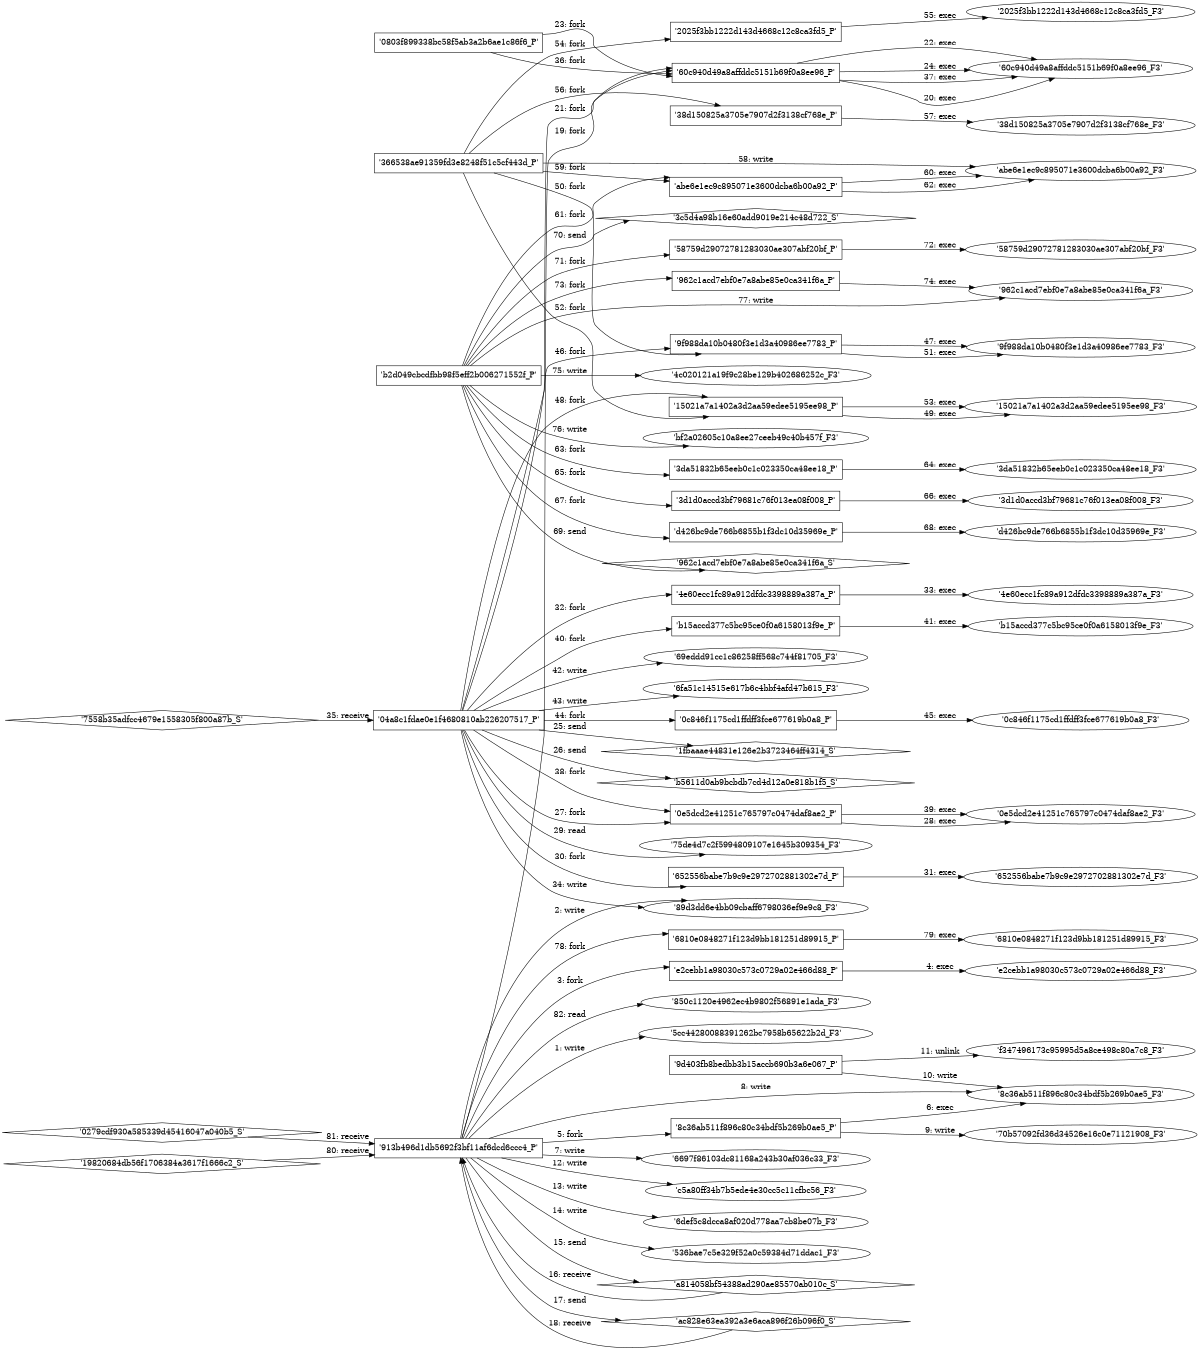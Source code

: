 digraph "D:\Learning\Paper\apt\基于CTI的攻击预警\Dataset\攻击图\ASGfromALLCTI\Advanced Mobile Malware Campaign in India uses Malicious MDM.dot" {
rankdir="LR"
size="9"
fixedsize="false"
splines="true"
nodesep=0.3
ranksep=0
fontsize=10
overlap="scalexy"
engine= "neato"
	"'5cc44280088391262bc7958b65622b2d_F3'" [node_type=file shape=ellipse]
	"'913b496d1db5692f3bf11af6dcd6ccc4_P'" [node_type=Process shape=box]
	"'913b496d1db5692f3bf11af6dcd6ccc4_P'" -> "'5cc44280088391262bc7958b65622b2d_F3'" [label="1: write"]
	"'89d3dd6e4bb09cbaff6798036ef9e9c8_F3'" [node_type=file shape=ellipse]
	"'913b496d1db5692f3bf11af6dcd6ccc4_P'" [node_type=Process shape=box]
	"'913b496d1db5692f3bf11af6dcd6ccc4_P'" -> "'89d3dd6e4bb09cbaff6798036ef9e9c8_F3'" [label="2: write"]
	"'913b496d1db5692f3bf11af6dcd6ccc4_P'" [node_type=Process shape=box]
	"'e2cebb1a98030c573c0729a02e466d88_P'" [node_type=Process shape=box]
	"'913b496d1db5692f3bf11af6dcd6ccc4_P'" -> "'e2cebb1a98030c573c0729a02e466d88_P'" [label="3: fork"]
	"'e2cebb1a98030c573c0729a02e466d88_P'" [node_type=Process shape=box]
	"'e2cebb1a98030c573c0729a02e466d88_F3'" [node_type=File shape=ellipse]
	"'e2cebb1a98030c573c0729a02e466d88_P'" -> "'e2cebb1a98030c573c0729a02e466d88_F3'" [label="4: exec"]
	"'913b496d1db5692f3bf11af6dcd6ccc4_P'" [node_type=Process shape=box]
	"'8c36ab511f896c80c34bdf5b269b0ae5_P'" [node_type=Process shape=box]
	"'913b496d1db5692f3bf11af6dcd6ccc4_P'" -> "'8c36ab511f896c80c34bdf5b269b0ae5_P'" [label="5: fork"]
	"'8c36ab511f896c80c34bdf5b269b0ae5_P'" [node_type=Process shape=box]
	"'8c36ab511f896c80c34bdf5b269b0ae5_F3'" [node_type=File shape=ellipse]
	"'8c36ab511f896c80c34bdf5b269b0ae5_P'" -> "'8c36ab511f896c80c34bdf5b269b0ae5_F3'" [label="6: exec"]
	"'6697f86103dc81168a243b30af036c33_F3'" [node_type=file shape=ellipse]
	"'913b496d1db5692f3bf11af6dcd6ccc4_P'" [node_type=Process shape=box]
	"'913b496d1db5692f3bf11af6dcd6ccc4_P'" -> "'6697f86103dc81168a243b30af036c33_F3'" [label="7: write"]
	"'8c36ab511f896c80c34bdf5b269b0ae5_F3'" [node_type=file shape=ellipse]
	"'913b496d1db5692f3bf11af6dcd6ccc4_P'" [node_type=Process shape=box]
	"'913b496d1db5692f3bf11af6dcd6ccc4_P'" -> "'8c36ab511f896c80c34bdf5b269b0ae5_F3'" [label="8: write"]
	"'70b57092fd36d34526e16c0e71121908_F3'" [node_type=file shape=ellipse]
	"'8c36ab511f896c80c34bdf5b269b0ae5_P'" [node_type=Process shape=box]
	"'8c36ab511f896c80c34bdf5b269b0ae5_P'" -> "'70b57092fd36d34526e16c0e71121908_F3'" [label="9: write"]
	"'8c36ab511f896c80c34bdf5b269b0ae5_F3'" [node_type=file shape=ellipse]
	"'9d403fb8bedbb3b15accb690b3a6e067_P'" [node_type=Process shape=box]
	"'9d403fb8bedbb3b15accb690b3a6e067_P'" -> "'8c36ab511f896c80c34bdf5b269b0ae5_F3'" [label="10: write"]
	"'f347496173c95995d5a8ce498c80a7c8_F3'" [node_type=file shape=ellipse]
	"'9d403fb8bedbb3b15accb690b3a6e067_P'" [node_type=Process shape=box]
	"'9d403fb8bedbb3b15accb690b3a6e067_P'" -> "'f347496173c95995d5a8ce498c80a7c8_F3'" [label="11: unlink"]
	"'c5a80ff34b7b5ede4e30cc5c11cfbc56_F3'" [node_type=file shape=ellipse]
	"'913b496d1db5692f3bf11af6dcd6ccc4_P'" [node_type=Process shape=box]
	"'913b496d1db5692f3bf11af6dcd6ccc4_P'" -> "'c5a80ff34b7b5ede4e30cc5c11cfbc56_F3'" [label="12: write"]
	"'6def5c8dcca8af020d778aa7cb8be07b_F3'" [node_type=file shape=ellipse]
	"'913b496d1db5692f3bf11af6dcd6ccc4_P'" [node_type=Process shape=box]
	"'913b496d1db5692f3bf11af6dcd6ccc4_P'" -> "'6def5c8dcca8af020d778aa7cb8be07b_F3'" [label="13: write"]
	"'536bae7c5e329f52a0c59384d71ddac1_F3'" [node_type=file shape=ellipse]
	"'913b496d1db5692f3bf11af6dcd6ccc4_P'" [node_type=Process shape=box]
	"'913b496d1db5692f3bf11af6dcd6ccc4_P'" -> "'536bae7c5e329f52a0c59384d71ddac1_F3'" [label="14: write"]
	"'a814058bf54388ad290ae85570ab010c_S'" [node_type=Socket shape=diamond]
	"'913b496d1db5692f3bf11af6dcd6ccc4_P'" [node_type=Process shape=box]
	"'913b496d1db5692f3bf11af6dcd6ccc4_P'" -> "'a814058bf54388ad290ae85570ab010c_S'" [label="15: send"]
	"'a814058bf54388ad290ae85570ab010c_S'" -> "'913b496d1db5692f3bf11af6dcd6ccc4_P'" [label="16: receive"]
	"'ac828e63ea392a3e6aca896f26b096f0_S'" [node_type=Socket shape=diamond]
	"'913b496d1db5692f3bf11af6dcd6ccc4_P'" [node_type=Process shape=box]
	"'913b496d1db5692f3bf11af6dcd6ccc4_P'" -> "'ac828e63ea392a3e6aca896f26b096f0_S'" [label="17: send"]
	"'ac828e63ea392a3e6aca896f26b096f0_S'" -> "'913b496d1db5692f3bf11af6dcd6ccc4_P'" [label="18: receive"]
	"'913b496d1db5692f3bf11af6dcd6ccc4_P'" [node_type=Process shape=box]
	"'60c940d49a8affddc5151b69f0a8ee96_P'" [node_type=Process shape=box]
	"'913b496d1db5692f3bf11af6dcd6ccc4_P'" -> "'60c940d49a8affddc5151b69f0a8ee96_P'" [label="19: fork"]
	"'60c940d49a8affddc5151b69f0a8ee96_P'" [node_type=Process shape=box]
	"'60c940d49a8affddc5151b69f0a8ee96_F3'" [node_type=File shape=ellipse]
	"'60c940d49a8affddc5151b69f0a8ee96_P'" -> "'60c940d49a8affddc5151b69f0a8ee96_F3'" [label="20: exec"]
	"'04a8c1fdae0e1f4680810ab226207517_P'" [node_type=Process shape=box]
	"'60c940d49a8affddc5151b69f0a8ee96_P'" [node_type=Process shape=box]
	"'04a8c1fdae0e1f4680810ab226207517_P'" -> "'60c940d49a8affddc5151b69f0a8ee96_P'" [label="21: fork"]
	"'60c940d49a8affddc5151b69f0a8ee96_P'" [node_type=Process shape=box]
	"'60c940d49a8affddc5151b69f0a8ee96_F3'" [node_type=File shape=ellipse]
	"'60c940d49a8affddc5151b69f0a8ee96_P'" -> "'60c940d49a8affddc5151b69f0a8ee96_F3'" [label="22: exec"]
	"'0803f899338bc58f5ab3a2b6ae1c86f6_P'" [node_type=Process shape=box]
	"'60c940d49a8affddc5151b69f0a8ee96_P'" [node_type=Process shape=box]
	"'0803f899338bc58f5ab3a2b6ae1c86f6_P'" -> "'60c940d49a8affddc5151b69f0a8ee96_P'" [label="23: fork"]
	"'60c940d49a8affddc5151b69f0a8ee96_P'" [node_type=Process shape=box]
	"'60c940d49a8affddc5151b69f0a8ee96_F3'" [node_type=File shape=ellipse]
	"'60c940d49a8affddc5151b69f0a8ee96_P'" -> "'60c940d49a8affddc5151b69f0a8ee96_F3'" [label="24: exec"]
	"'1fbaaae44831e126e2b3723464ff4314_S'" [node_type=Socket shape=diamond]
	"'04a8c1fdae0e1f4680810ab226207517_P'" [node_type=Process shape=box]
	"'04a8c1fdae0e1f4680810ab226207517_P'" -> "'1fbaaae44831e126e2b3723464ff4314_S'" [label="25: send"]
	"'b5611d0ab9bcbdb7cd4d12a0e818b1f5_S'" [node_type=Socket shape=diamond]
	"'04a8c1fdae0e1f4680810ab226207517_P'" [node_type=Process shape=box]
	"'04a8c1fdae0e1f4680810ab226207517_P'" -> "'b5611d0ab9bcbdb7cd4d12a0e818b1f5_S'" [label="26: send"]
	"'04a8c1fdae0e1f4680810ab226207517_P'" [node_type=Process shape=box]
	"'0e5dcd2e41251c765797c0474daf8ae2_P'" [node_type=Process shape=box]
	"'04a8c1fdae0e1f4680810ab226207517_P'" -> "'0e5dcd2e41251c765797c0474daf8ae2_P'" [label="27: fork"]
	"'0e5dcd2e41251c765797c0474daf8ae2_P'" [node_type=Process shape=box]
	"'0e5dcd2e41251c765797c0474daf8ae2_F3'" [node_type=File shape=ellipse]
	"'0e5dcd2e41251c765797c0474daf8ae2_P'" -> "'0e5dcd2e41251c765797c0474daf8ae2_F3'" [label="28: exec"]
	"'75de4d7c2f5994809107e1645b309354_F3'" [node_type=file shape=ellipse]
	"'04a8c1fdae0e1f4680810ab226207517_P'" [node_type=Process shape=box]
	"'04a8c1fdae0e1f4680810ab226207517_P'" -> "'75de4d7c2f5994809107e1645b309354_F3'" [label="29: read"]
	"'04a8c1fdae0e1f4680810ab226207517_P'" [node_type=Process shape=box]
	"'652556babe7b9c9e2972702881302e7d_P'" [node_type=Process shape=box]
	"'04a8c1fdae0e1f4680810ab226207517_P'" -> "'652556babe7b9c9e2972702881302e7d_P'" [label="30: fork"]
	"'652556babe7b9c9e2972702881302e7d_P'" [node_type=Process shape=box]
	"'652556babe7b9c9e2972702881302e7d_F3'" [node_type=File shape=ellipse]
	"'652556babe7b9c9e2972702881302e7d_P'" -> "'652556babe7b9c9e2972702881302e7d_F3'" [label="31: exec"]
	"'04a8c1fdae0e1f4680810ab226207517_P'" [node_type=Process shape=box]
	"'4e60ecc1fc89a912dfdc3398889a387a_P'" [node_type=Process shape=box]
	"'04a8c1fdae0e1f4680810ab226207517_P'" -> "'4e60ecc1fc89a912dfdc3398889a387a_P'" [label="32: fork"]
	"'4e60ecc1fc89a912dfdc3398889a387a_P'" [node_type=Process shape=box]
	"'4e60ecc1fc89a912dfdc3398889a387a_F3'" [node_type=File shape=ellipse]
	"'4e60ecc1fc89a912dfdc3398889a387a_P'" -> "'4e60ecc1fc89a912dfdc3398889a387a_F3'" [label="33: exec"]
	"'89d3dd6e4bb09cbaff6798036ef9e9c8_F3'" [node_type=file shape=ellipse]
	"'04a8c1fdae0e1f4680810ab226207517_P'" [node_type=Process shape=box]
	"'04a8c1fdae0e1f4680810ab226207517_P'" -> "'89d3dd6e4bb09cbaff6798036ef9e9c8_F3'" [label="34: write"]
	"'04a8c1fdae0e1f4680810ab226207517_P'" [node_type=Process shape=box]
	"'7558b35adfcc4679e1558305f800a87b_S'" [node_type=Socket shape=diamond]
	"'7558b35adfcc4679e1558305f800a87b_S'" -> "'04a8c1fdae0e1f4680810ab226207517_P'" [label="35: receive"]
	"'0803f899338bc58f5ab3a2b6ae1c86f6_P'" [node_type=Process shape=box]
	"'60c940d49a8affddc5151b69f0a8ee96_P'" [node_type=Process shape=box]
	"'0803f899338bc58f5ab3a2b6ae1c86f6_P'" -> "'60c940d49a8affddc5151b69f0a8ee96_P'" [label="36: fork"]
	"'60c940d49a8affddc5151b69f0a8ee96_P'" [node_type=Process shape=box]
	"'60c940d49a8affddc5151b69f0a8ee96_F3'" [node_type=File shape=ellipse]
	"'60c940d49a8affddc5151b69f0a8ee96_P'" -> "'60c940d49a8affddc5151b69f0a8ee96_F3'" [label="37: exec"]
	"'04a8c1fdae0e1f4680810ab226207517_P'" [node_type=Process shape=box]
	"'0e5dcd2e41251c765797c0474daf8ae2_P'" [node_type=Process shape=box]
	"'04a8c1fdae0e1f4680810ab226207517_P'" -> "'0e5dcd2e41251c765797c0474daf8ae2_P'" [label="38: fork"]
	"'0e5dcd2e41251c765797c0474daf8ae2_P'" [node_type=Process shape=box]
	"'0e5dcd2e41251c765797c0474daf8ae2_F3'" [node_type=File shape=ellipse]
	"'0e5dcd2e41251c765797c0474daf8ae2_P'" -> "'0e5dcd2e41251c765797c0474daf8ae2_F3'" [label="39: exec"]
	"'04a8c1fdae0e1f4680810ab226207517_P'" [node_type=Process shape=box]
	"'b15accd377c5bc95ce0f0a6158013f9e_P'" [node_type=Process shape=box]
	"'04a8c1fdae0e1f4680810ab226207517_P'" -> "'b15accd377c5bc95ce0f0a6158013f9e_P'" [label="40: fork"]
	"'b15accd377c5bc95ce0f0a6158013f9e_P'" [node_type=Process shape=box]
	"'b15accd377c5bc95ce0f0a6158013f9e_F3'" [node_type=File shape=ellipse]
	"'b15accd377c5bc95ce0f0a6158013f9e_P'" -> "'b15accd377c5bc95ce0f0a6158013f9e_F3'" [label="41: exec"]
	"'69eddd91cc1c86258ff568c744f81705_F3'" [node_type=file shape=ellipse]
	"'04a8c1fdae0e1f4680810ab226207517_P'" [node_type=Process shape=box]
	"'04a8c1fdae0e1f4680810ab226207517_P'" -> "'69eddd91cc1c86258ff568c744f81705_F3'" [label="42: write"]
	"'6fa51c14515e617b6c4bbf4afd47b615_F3'" [node_type=file shape=ellipse]
	"'04a8c1fdae0e1f4680810ab226207517_P'" [node_type=Process shape=box]
	"'04a8c1fdae0e1f4680810ab226207517_P'" -> "'6fa51c14515e617b6c4bbf4afd47b615_F3'" [label="43: write"]
	"'04a8c1fdae0e1f4680810ab226207517_P'" [node_type=Process shape=box]
	"'0c846f1175cd1ffdff3fce677619b0a8_P'" [node_type=Process shape=box]
	"'04a8c1fdae0e1f4680810ab226207517_P'" -> "'0c846f1175cd1ffdff3fce677619b0a8_P'" [label="44: fork"]
	"'0c846f1175cd1ffdff3fce677619b0a8_P'" [node_type=Process shape=box]
	"'0c846f1175cd1ffdff3fce677619b0a8_F3'" [node_type=File shape=ellipse]
	"'0c846f1175cd1ffdff3fce677619b0a8_P'" -> "'0c846f1175cd1ffdff3fce677619b0a8_F3'" [label="45: exec"]
	"'04a8c1fdae0e1f4680810ab226207517_P'" [node_type=Process shape=box]
	"'9f988da10b0480f3e1d3a40986ee7783_P'" [node_type=Process shape=box]
	"'04a8c1fdae0e1f4680810ab226207517_P'" -> "'9f988da10b0480f3e1d3a40986ee7783_P'" [label="46: fork"]
	"'9f988da10b0480f3e1d3a40986ee7783_P'" [node_type=Process shape=box]
	"'9f988da10b0480f3e1d3a40986ee7783_F3'" [node_type=File shape=ellipse]
	"'9f988da10b0480f3e1d3a40986ee7783_P'" -> "'9f988da10b0480f3e1d3a40986ee7783_F3'" [label="47: exec"]
	"'04a8c1fdae0e1f4680810ab226207517_P'" [node_type=Process shape=box]
	"'15021a7a1402a3d2aa59edee5195ee98_P'" [node_type=Process shape=box]
	"'04a8c1fdae0e1f4680810ab226207517_P'" -> "'15021a7a1402a3d2aa59edee5195ee98_P'" [label="48: fork"]
	"'15021a7a1402a3d2aa59edee5195ee98_P'" [node_type=Process shape=box]
	"'15021a7a1402a3d2aa59edee5195ee98_F3'" [node_type=File shape=ellipse]
	"'15021a7a1402a3d2aa59edee5195ee98_P'" -> "'15021a7a1402a3d2aa59edee5195ee98_F3'" [label="49: exec"]
	"'366538ae91359fd3e8248f51c5cf443d_P'" [node_type=Process shape=box]
	"'9f988da10b0480f3e1d3a40986ee7783_P'" [node_type=Process shape=box]
	"'366538ae91359fd3e8248f51c5cf443d_P'" -> "'9f988da10b0480f3e1d3a40986ee7783_P'" [label="50: fork"]
	"'9f988da10b0480f3e1d3a40986ee7783_P'" [node_type=Process shape=box]
	"'9f988da10b0480f3e1d3a40986ee7783_F3'" [node_type=File shape=ellipse]
	"'9f988da10b0480f3e1d3a40986ee7783_P'" -> "'9f988da10b0480f3e1d3a40986ee7783_F3'" [label="51: exec"]
	"'366538ae91359fd3e8248f51c5cf443d_P'" [node_type=Process shape=box]
	"'15021a7a1402a3d2aa59edee5195ee98_P'" [node_type=Process shape=box]
	"'366538ae91359fd3e8248f51c5cf443d_P'" -> "'15021a7a1402a3d2aa59edee5195ee98_P'" [label="52: fork"]
	"'15021a7a1402a3d2aa59edee5195ee98_P'" [node_type=Process shape=box]
	"'15021a7a1402a3d2aa59edee5195ee98_F3'" [node_type=File shape=ellipse]
	"'15021a7a1402a3d2aa59edee5195ee98_P'" -> "'15021a7a1402a3d2aa59edee5195ee98_F3'" [label="53: exec"]
	"'366538ae91359fd3e8248f51c5cf443d_P'" [node_type=Process shape=box]
	"'2025f3bb1222d143d4668c12c8ca3fd5_P'" [node_type=Process shape=box]
	"'366538ae91359fd3e8248f51c5cf443d_P'" -> "'2025f3bb1222d143d4668c12c8ca3fd5_P'" [label="54: fork"]
	"'2025f3bb1222d143d4668c12c8ca3fd5_P'" [node_type=Process shape=box]
	"'2025f3bb1222d143d4668c12c8ca3fd5_F3'" [node_type=File shape=ellipse]
	"'2025f3bb1222d143d4668c12c8ca3fd5_P'" -> "'2025f3bb1222d143d4668c12c8ca3fd5_F3'" [label="55: exec"]
	"'366538ae91359fd3e8248f51c5cf443d_P'" [node_type=Process shape=box]
	"'38d150825a3705e7907d2f3138cf768e_P'" [node_type=Process shape=box]
	"'366538ae91359fd3e8248f51c5cf443d_P'" -> "'38d150825a3705e7907d2f3138cf768e_P'" [label="56: fork"]
	"'38d150825a3705e7907d2f3138cf768e_P'" [node_type=Process shape=box]
	"'38d150825a3705e7907d2f3138cf768e_F3'" [node_type=File shape=ellipse]
	"'38d150825a3705e7907d2f3138cf768e_P'" -> "'38d150825a3705e7907d2f3138cf768e_F3'" [label="57: exec"]
	"'abe6e1ec9c895071e3600dcba6b00a92_F3'" [node_type=file shape=ellipse]
	"'366538ae91359fd3e8248f51c5cf443d_P'" [node_type=Process shape=box]
	"'366538ae91359fd3e8248f51c5cf443d_P'" -> "'abe6e1ec9c895071e3600dcba6b00a92_F3'" [label="58: write"]
	"'366538ae91359fd3e8248f51c5cf443d_P'" [node_type=Process shape=box]
	"'abe6e1ec9c895071e3600dcba6b00a92_P'" [node_type=Process shape=box]
	"'366538ae91359fd3e8248f51c5cf443d_P'" -> "'abe6e1ec9c895071e3600dcba6b00a92_P'" [label="59: fork"]
	"'abe6e1ec9c895071e3600dcba6b00a92_P'" [node_type=Process shape=box]
	"'abe6e1ec9c895071e3600dcba6b00a92_F3'" [node_type=File shape=ellipse]
	"'abe6e1ec9c895071e3600dcba6b00a92_P'" -> "'abe6e1ec9c895071e3600dcba6b00a92_F3'" [label="60: exec"]
	"'b2d049cbcdfbb98f5eff2b006271552f_P'" [node_type=Process shape=box]
	"'abe6e1ec9c895071e3600dcba6b00a92_P'" [node_type=Process shape=box]
	"'b2d049cbcdfbb98f5eff2b006271552f_P'" -> "'abe6e1ec9c895071e3600dcba6b00a92_P'" [label="61: fork"]
	"'abe6e1ec9c895071e3600dcba6b00a92_P'" [node_type=Process shape=box]
	"'abe6e1ec9c895071e3600dcba6b00a92_F3'" [node_type=File shape=ellipse]
	"'abe6e1ec9c895071e3600dcba6b00a92_P'" -> "'abe6e1ec9c895071e3600dcba6b00a92_F3'" [label="62: exec"]
	"'b2d049cbcdfbb98f5eff2b006271552f_P'" [node_type=Process shape=box]
	"'3da51832b65eeb0c1c023350ca48ee18_P'" [node_type=Process shape=box]
	"'b2d049cbcdfbb98f5eff2b006271552f_P'" -> "'3da51832b65eeb0c1c023350ca48ee18_P'" [label="63: fork"]
	"'3da51832b65eeb0c1c023350ca48ee18_P'" [node_type=Process shape=box]
	"'3da51832b65eeb0c1c023350ca48ee18_F3'" [node_type=File shape=ellipse]
	"'3da51832b65eeb0c1c023350ca48ee18_P'" -> "'3da51832b65eeb0c1c023350ca48ee18_F3'" [label="64: exec"]
	"'b2d049cbcdfbb98f5eff2b006271552f_P'" [node_type=Process shape=box]
	"'3d1d0accd3bf79681c76f013ea08f008_P'" [node_type=Process shape=box]
	"'b2d049cbcdfbb98f5eff2b006271552f_P'" -> "'3d1d0accd3bf79681c76f013ea08f008_P'" [label="65: fork"]
	"'3d1d0accd3bf79681c76f013ea08f008_P'" [node_type=Process shape=box]
	"'3d1d0accd3bf79681c76f013ea08f008_F3'" [node_type=File shape=ellipse]
	"'3d1d0accd3bf79681c76f013ea08f008_P'" -> "'3d1d0accd3bf79681c76f013ea08f008_F3'" [label="66: exec"]
	"'b2d049cbcdfbb98f5eff2b006271552f_P'" [node_type=Process shape=box]
	"'d426bc9de766b6855b1f3dc10d35969e_P'" [node_type=Process shape=box]
	"'b2d049cbcdfbb98f5eff2b006271552f_P'" -> "'d426bc9de766b6855b1f3dc10d35969e_P'" [label="67: fork"]
	"'d426bc9de766b6855b1f3dc10d35969e_P'" [node_type=Process shape=box]
	"'d426bc9de766b6855b1f3dc10d35969e_F3'" [node_type=File shape=ellipse]
	"'d426bc9de766b6855b1f3dc10d35969e_P'" -> "'d426bc9de766b6855b1f3dc10d35969e_F3'" [label="68: exec"]
	"'962c1acd7ebf0e7a8abe85e0ca341f6a_S'" [node_type=Socket shape=diamond]
	"'b2d049cbcdfbb98f5eff2b006271552f_P'" [node_type=Process shape=box]
	"'b2d049cbcdfbb98f5eff2b006271552f_P'" -> "'962c1acd7ebf0e7a8abe85e0ca341f6a_S'" [label="69: send"]
	"'3c5d4a98b16e60add9019e214c48d722_S'" [node_type=Socket shape=diamond]
	"'b2d049cbcdfbb98f5eff2b006271552f_P'" [node_type=Process shape=box]
	"'b2d049cbcdfbb98f5eff2b006271552f_P'" -> "'3c5d4a98b16e60add9019e214c48d722_S'" [label="70: send"]
	"'b2d049cbcdfbb98f5eff2b006271552f_P'" [node_type=Process shape=box]
	"'58759d29072781283030ae307abf20bf_P'" [node_type=Process shape=box]
	"'b2d049cbcdfbb98f5eff2b006271552f_P'" -> "'58759d29072781283030ae307abf20bf_P'" [label="71: fork"]
	"'58759d29072781283030ae307abf20bf_P'" [node_type=Process shape=box]
	"'58759d29072781283030ae307abf20bf_F3'" [node_type=File shape=ellipse]
	"'58759d29072781283030ae307abf20bf_P'" -> "'58759d29072781283030ae307abf20bf_F3'" [label="72: exec"]
	"'b2d049cbcdfbb98f5eff2b006271552f_P'" [node_type=Process shape=box]
	"'962c1acd7ebf0e7a8abe85e0ca341f6a_P'" [node_type=Process shape=box]
	"'b2d049cbcdfbb98f5eff2b006271552f_P'" -> "'962c1acd7ebf0e7a8abe85e0ca341f6a_P'" [label="73: fork"]
	"'962c1acd7ebf0e7a8abe85e0ca341f6a_P'" [node_type=Process shape=box]
	"'962c1acd7ebf0e7a8abe85e0ca341f6a_F3'" [node_type=File shape=ellipse]
	"'962c1acd7ebf0e7a8abe85e0ca341f6a_P'" -> "'962c1acd7ebf0e7a8abe85e0ca341f6a_F3'" [label="74: exec"]
	"'4c020121a19f9c28be129b402686252c_F3'" [node_type=file shape=ellipse]
	"'b2d049cbcdfbb98f5eff2b006271552f_P'" [node_type=Process shape=box]
	"'b2d049cbcdfbb98f5eff2b006271552f_P'" -> "'4c020121a19f9c28be129b402686252c_F3'" [label="75: write"]
	"'bf2a02605c10a8ee27ceeb49c40b457f_F3'" [node_type=file shape=ellipse]
	"'b2d049cbcdfbb98f5eff2b006271552f_P'" [node_type=Process shape=box]
	"'b2d049cbcdfbb98f5eff2b006271552f_P'" -> "'bf2a02605c10a8ee27ceeb49c40b457f_F3'" [label="76: write"]
	"'962c1acd7ebf0e7a8abe85e0ca341f6a_F3'" [node_type=file shape=ellipse]
	"'b2d049cbcdfbb98f5eff2b006271552f_P'" [node_type=Process shape=box]
	"'b2d049cbcdfbb98f5eff2b006271552f_P'" -> "'962c1acd7ebf0e7a8abe85e0ca341f6a_F3'" [label="77: write"]
	"'913b496d1db5692f3bf11af6dcd6ccc4_P'" [node_type=Process shape=box]
	"'6810e0848271f123d9bb181251d89915_P'" [node_type=Process shape=box]
	"'913b496d1db5692f3bf11af6dcd6ccc4_P'" -> "'6810e0848271f123d9bb181251d89915_P'" [label="78: fork"]
	"'6810e0848271f123d9bb181251d89915_P'" [node_type=Process shape=box]
	"'6810e0848271f123d9bb181251d89915_F3'" [node_type=File shape=ellipse]
	"'6810e0848271f123d9bb181251d89915_P'" -> "'6810e0848271f123d9bb181251d89915_F3'" [label="79: exec"]
	"'913b496d1db5692f3bf11af6dcd6ccc4_P'" [node_type=Process shape=box]
	"'19820684db56f1706384a3617f1666c2_S'" [node_type=Socket shape=diamond]
	"'19820684db56f1706384a3617f1666c2_S'" -> "'913b496d1db5692f3bf11af6dcd6ccc4_P'" [label="80: receive"]
	"'913b496d1db5692f3bf11af6dcd6ccc4_P'" [node_type=Process shape=box]
	"'0279cdf930a585339d45416047a040b5_S'" [node_type=Socket shape=diamond]
	"'0279cdf930a585339d45416047a040b5_S'" -> "'913b496d1db5692f3bf11af6dcd6ccc4_P'" [label="81: receive"]
	"'850c1120e4962ec4b9802f56891e1ada_F3'" [node_type=file shape=ellipse]
	"'913b496d1db5692f3bf11af6dcd6ccc4_P'" [node_type=Process shape=box]
	"'913b496d1db5692f3bf11af6dcd6ccc4_P'" -> "'850c1120e4962ec4b9802f56891e1ada_F3'" [label="82: read"]
}
